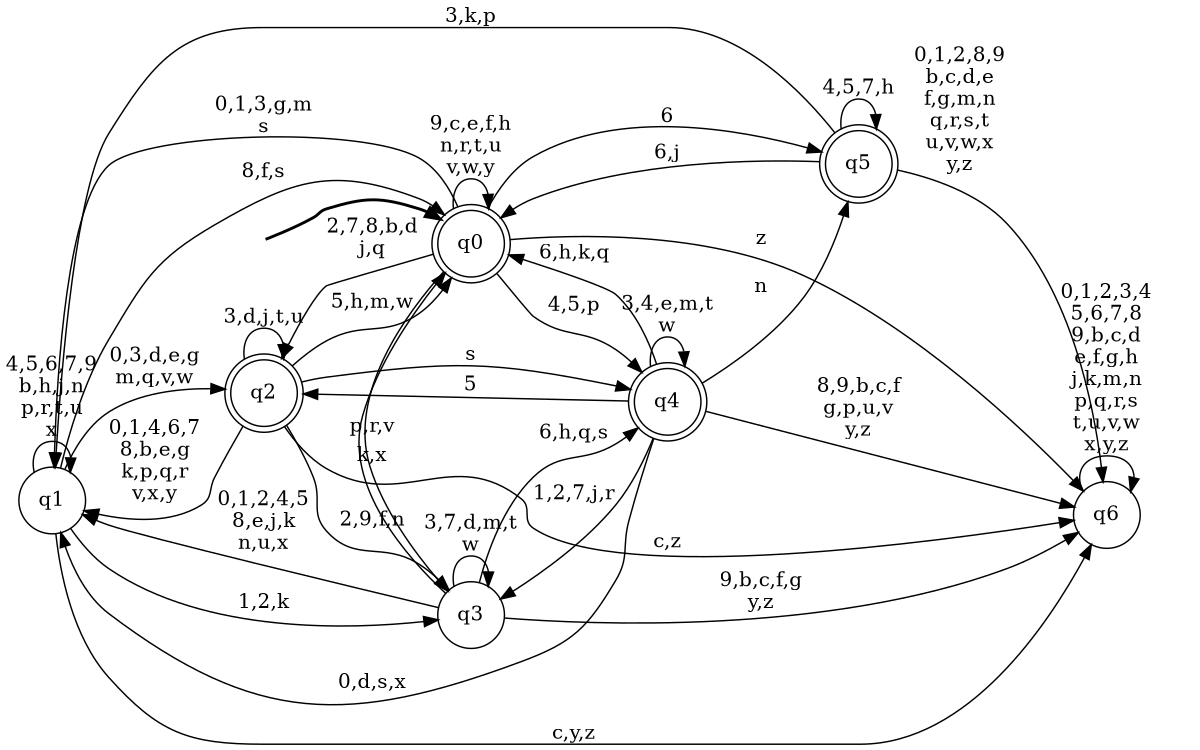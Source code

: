 digraph BlueStar {
__start0 [style = invis, shape = none, label = "", width = 0, height = 0];

rankdir=LR;
size="8,5";

s0 [style="rounded,filled", color="black", fillcolor="white" shape="doublecircle", label="q0"];
s1 [style="filled", color="black", fillcolor="white" shape="circle", label="q1"];
s2 [style="rounded,filled", color="black", fillcolor="white" shape="doublecircle", label="q2"];
s3 [style="filled", color="black", fillcolor="white" shape="circle", label="q3"];
s4 [style="rounded,filled", color="black", fillcolor="white" shape="doublecircle", label="q4"];
s5 [style="rounded,filled", color="black", fillcolor="white" shape="doublecircle", label="q5"];
s6 [style="filled", color="black", fillcolor="white" shape="circle", label="q6"];
subgraph cluster_main { 
	graph [pad=".75", ranksep="0.15", nodesep="0.15"];
	 style=invis; 
	__start0 -> s0 [penwidth=2];
}
s0 -> s0 [label="9,c,e,f,h\nn,r,t,u\nv,w,y"];
s0 -> s1 [label="0,1,3,g,m\ns"];
s0 -> s2 [label="2,7,8,b,d\nj,q"];
s0 -> s3 [label="k,x"];
s0 -> s4 [label="4,5,p"];
s0 -> s5 [label="6"];
s0 -> s6 [label="z"];
s1 -> s0 [label="8,f,s"];
s1 -> s1 [label="4,5,6,7,9\nb,h,j,n\np,r,t,u\nx"];
s1 -> s2 [label="0,3,d,e,g\nm,q,v,w"];
s1 -> s3 [label="1,2,k"];
s1 -> s6 [label="c,y,z"];
s2 -> s0 [label="5,h,m,w"];
s2 -> s1 [label="0,1,4,6,7\n8,b,e,g\nk,p,q,r\nv,x,y"];
s2 -> s2 [label="3,d,j,t,u"];
s2 -> s3 [label="2,9,f,n"];
s2 -> s4 [label="s"];
s2 -> s6 [label="c,z"];
s3 -> s0 [label="p,r,v"];
s3 -> s1 [label="0,1,2,4,5\n8,e,j,k\nn,u,x"];
s3 -> s3 [label="3,7,d,m,t\nw"];
s3 -> s4 [label="6,h,q,s"];
s3 -> s6 [label="9,b,c,f,g\ny,z"];
s4 -> s0 [label="6,h,k,q"];
s4 -> s1 [label="0,d,s,x"];
s4 -> s2 [label="5"];
s4 -> s3 [label="1,2,7,j,r"];
s4 -> s4 [label="3,4,e,m,t\nw"];
s4 -> s5 [label="n"];
s4 -> s6 [label="8,9,b,c,f\ng,p,u,v\ny,z"];
s5 -> s0 [label="6,j"];
s5 -> s1 [label="3,k,p"];
s5 -> s5 [label="4,5,7,h"];
s5 -> s6 [label="0,1,2,8,9\nb,c,d,e\nf,g,m,n\nq,r,s,t\nu,v,w,x\ny,z"];
s6 -> s6 [label="0,1,2,3,4\n5,6,7,8\n9,b,c,d\ne,f,g,h\nj,k,m,n\np,q,r,s\nt,u,v,w\nx,y,z"];

}